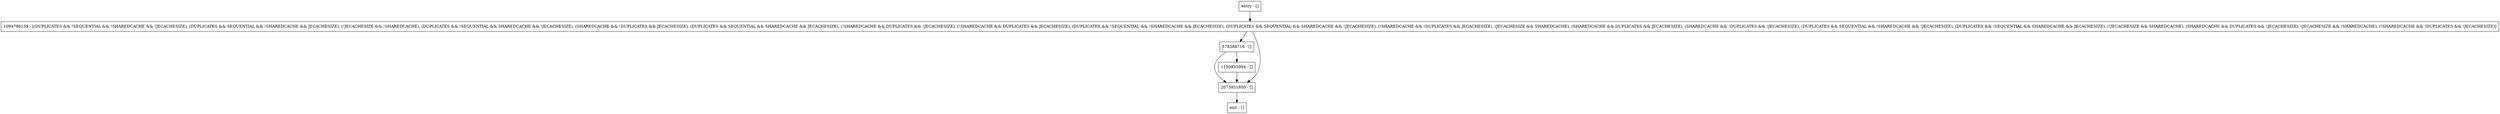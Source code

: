 digraph doCriticalEviction {
node [shape=record];
578388716 [label="578388716 - []"];
entry [label="entry - []"];
exit [label="exit - []"];
2073831805 [label="2073831805 - []"];
1150933994 [label="1150933994 - []"];
1094796139 [label="1094796139 - [(DUPLICATES && !SEQUENTIAL && !SHAREDCACHE && !JECACHESIZE), (DUPLICATES && SEQUENTIAL && !SHAREDCACHE && JECACHESIZE), (!JECACHESIZE && !SHAREDCACHE), (DUPLICATES && !SEQUENTIAL && SHAREDCACHE && !JECACHESIZE), (SHAREDCACHE && !DUPLICATES && JECACHESIZE), (DUPLICATES && SEQUENTIAL && SHAREDCACHE && JECACHESIZE), (!SHAREDCACHE && DUPLICATES && !JECACHESIZE), (!SHAREDCACHE && DUPLICATES && JECACHESIZE), (DUPLICATES && !SEQUENTIAL && !SHAREDCACHE && JECACHESIZE), (DUPLICATES && SEQUENTIAL && SHAREDCACHE && !JECACHESIZE), (!SHAREDCACHE && !DUPLICATES && JECACHESIZE), (JECACHESIZE && SHAREDCACHE), (SHAREDCACHE && DUPLICATES && JECACHESIZE), (SHAREDCACHE && !DUPLICATES && !JECACHESIZE), (DUPLICATES && SEQUENTIAL && !SHAREDCACHE && !JECACHESIZE), (DUPLICATES && !SEQUENTIAL && SHAREDCACHE && JECACHESIZE), (!JECACHESIZE && SHAREDCACHE), (SHAREDCACHE && DUPLICATES && !JECACHESIZE), (JECACHESIZE && !SHAREDCACHE), (!SHAREDCACHE && !DUPLICATES && !JECACHESIZE)]"];
entry;
exit;
578388716 -> 2073831805;
578388716 -> 1150933994;
entry -> 1094796139;
2073831805 -> exit;
1150933994 -> 2073831805;
1094796139 -> 578388716;
1094796139 -> 2073831805;
}
